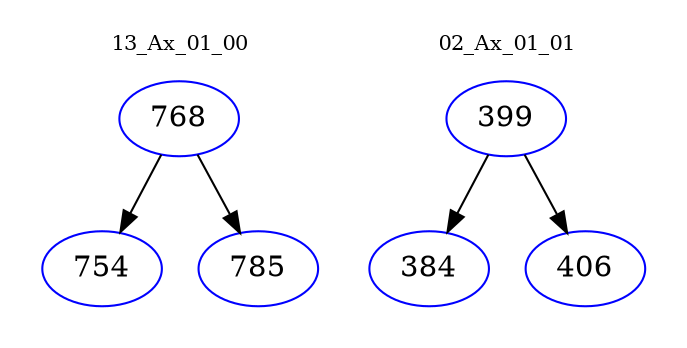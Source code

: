 digraph{
subgraph cluster_0 {
color = white
label = "13_Ax_01_00";
fontsize=10;
T0_768 [label="768", color="blue"]
T0_768 -> T0_754 [color="black"]
T0_754 [label="754", color="blue"]
T0_768 -> T0_785 [color="black"]
T0_785 [label="785", color="blue"]
}
subgraph cluster_1 {
color = white
label = "02_Ax_01_01";
fontsize=10;
T1_399 [label="399", color="blue"]
T1_399 -> T1_384 [color="black"]
T1_384 [label="384", color="blue"]
T1_399 -> T1_406 [color="black"]
T1_406 [label="406", color="blue"]
}
}

